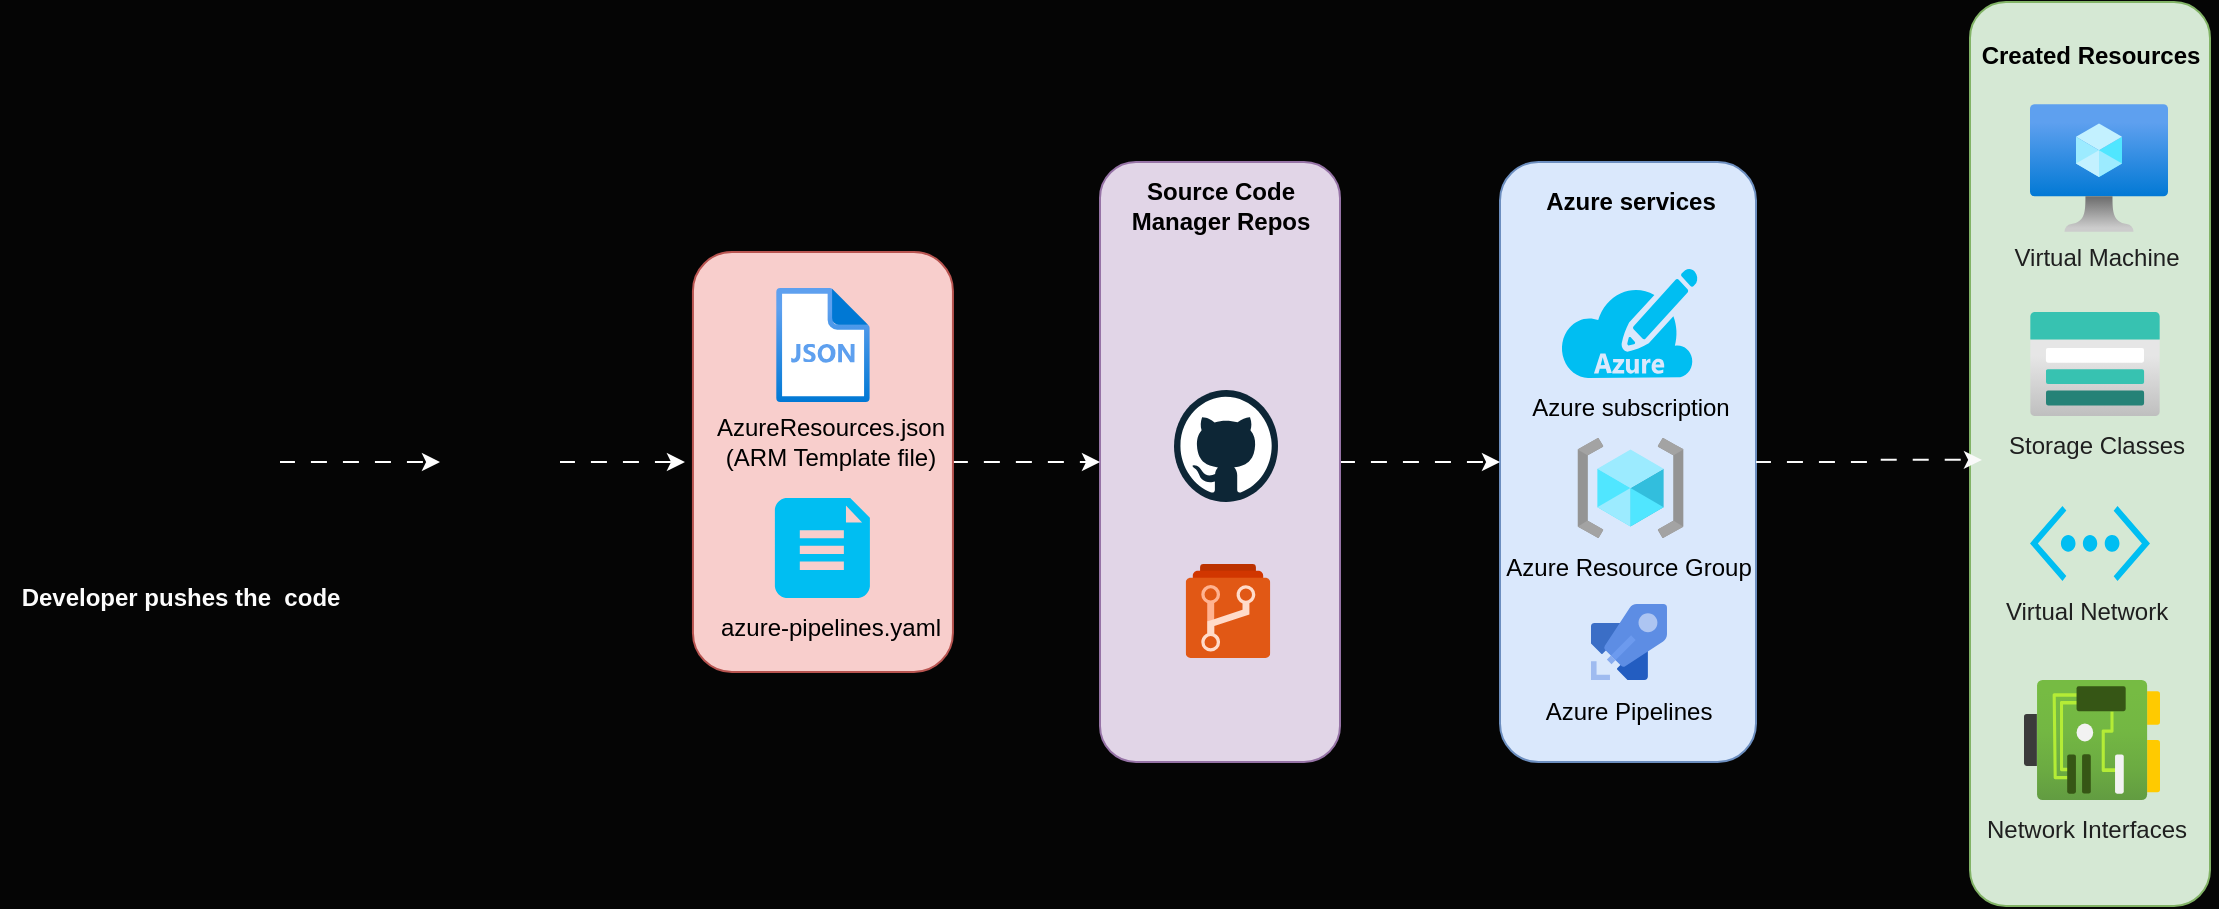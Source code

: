 <mxfile version="23.1.1" type="github">
  <diagram name="Page-1" id="XCVHL-G8W7wccv7-uyr7">
    <mxGraphModel dx="-376" dy="775" grid="0" gridSize="10" guides="1" tooltips="1" connect="1" arrows="1" fold="1" page="0" pageScale="1" pageWidth="827" pageHeight="1169" background="#050505" math="0" shadow="0">
      <root>
        <mxCell id="0" />
        <mxCell id="1" parent="0" />
        <mxCell id="GFyRdRpxhZT3vUQE6HP7-59" value="" style="rounded=1;whiteSpace=wrap;html=1;fillColor=#d5e8d4;strokeColor=#82b366;" vertex="1" parent="1">
          <mxGeometry x="2665" y="130" width="120" height="452" as="geometry" />
        </mxCell>
        <mxCell id="GFyRdRpxhZT3vUQE6HP7-41" value="" style="rounded=1;whiteSpace=wrap;html=1;fillColor=#dae8fc;strokeColor=#6c8ebf;fontStyle=1" vertex="1" parent="1">
          <mxGeometry x="2430" y="210" width="128" height="300" as="geometry" />
        </mxCell>
        <mxCell id="GFyRdRpxhZT3vUQE6HP7-45" style="edgeStyle=orthogonalEdgeStyle;rounded=0;orthogonalLoop=1;jettySize=auto;html=1;entryX=0;entryY=0.5;entryDx=0;entryDy=0;flowAnimation=1;fontStyle=1;strokeColor=#ffffff;" edge="1" parent="1" source="GFyRdRpxhZT3vUQE6HP7-35" target="GFyRdRpxhZT3vUQE6HP7-41">
          <mxGeometry relative="1" as="geometry" />
        </mxCell>
        <mxCell id="GFyRdRpxhZT3vUQE6HP7-35" value="" style="rounded=1;whiteSpace=wrap;html=1;fillColor=#e1d5e7;strokeColor=#9673a6;fontStyle=1" vertex="1" parent="1">
          <mxGeometry x="2230" y="210" width="120" height="300" as="geometry" />
        </mxCell>
        <mxCell id="GFyRdRpxhZT3vUQE6HP7-48" style="edgeStyle=orthogonalEdgeStyle;rounded=0;orthogonalLoop=1;jettySize=auto;html=1;entryX=0;entryY=0.5;entryDx=0;entryDy=0;flowAnimation=1;fontStyle=1;strokeColor=#ffffff;" edge="1" parent="1" source="GFyRdRpxhZT3vUQE6HP7-31" target="GFyRdRpxhZT3vUQE6HP7-35">
          <mxGeometry relative="1" as="geometry" />
        </mxCell>
        <mxCell id="GFyRdRpxhZT3vUQE6HP7-31" value="" style="rounded=1;whiteSpace=wrap;html=1;fillColor=#f8cecc;strokeColor=#b85450;fontStyle=1" vertex="1" parent="1">
          <mxGeometry x="2026.47" y="255" width="130" height="210" as="geometry" />
        </mxCell>
        <mxCell id="GFyRdRpxhZT3vUQE6HP7-51" style="edgeStyle=orthogonalEdgeStyle;rounded=0;orthogonalLoop=1;jettySize=auto;html=1;entryX=0;entryY=0.5;entryDx=0;entryDy=0;flowAnimation=1;fontStyle=1;strokeColor=#ffffff;" edge="1" parent="1" source="GFyRdRpxhZT3vUQE6HP7-1" target="GFyRdRpxhZT3vUQE6HP7-2">
          <mxGeometry relative="1" as="geometry" />
        </mxCell>
        <mxCell id="GFyRdRpxhZT3vUQE6HP7-1" value="" style="html=1;overflow=block;blockSpacing=1;whiteSpace=wrap;shape=image;fontSize=13;spacing=0;strokeColor=none;strokeOpacity=100;strokeWidth=0;image=https://images.lucid.app/images/3d03d57e-a7ad-4c67-85f6-0c1535e80577/content;imageAspect=0;lucidId=JTL_x0qjei~c;fontStyle=1" vertex="1" parent="1">
          <mxGeometry x="1720" y="307" width="100" height="106" as="geometry" />
        </mxCell>
        <mxCell id="GFyRdRpxhZT3vUQE6HP7-2" value="" style="html=1;overflow=block;blockSpacing=1;whiteSpace=wrap;shape=image;fontSize=13;spacing=3.8;strokeColor=none;strokeOpacity=100;strokeWidth=0;image=https://images.lucid.app/images/2f9fc7c5-9d09-4a9f-b7fc-55bde7924078/content;imageAspect=0;lucidId=6TL_OkGlcLhk;fontStyle=1" vertex="1" parent="1">
          <mxGeometry x="1900" y="327.5" width="60" height="65" as="geometry" />
        </mxCell>
        <mxCell id="GFyRdRpxhZT3vUQE6HP7-3" value="" style="dashed=0;outlineConnect=0;html=1;align=center;labelPosition=center;verticalLabelPosition=bottom;verticalAlign=top;shape=mxgraph.weblogos.github;fontStyle=1" vertex="1" parent="1">
          <mxGeometry x="2267" y="324" width="52" height="56" as="geometry" />
        </mxCell>
        <mxCell id="GFyRdRpxhZT3vUQE6HP7-4" value="" style="image;sketch=0;aspect=fixed;html=1;points=[];align=center;fontSize=12;image=img/lib/mscae/Azure_Repos.svg;fontStyle=1" vertex="1" parent="1">
          <mxGeometry x="2272.85" y="411" width="42.3" height="47" as="geometry" />
        </mxCell>
        <mxCell id="GFyRdRpxhZT3vUQE6HP7-6" value="" style="shape=image;html=1;verticalAlign=top;verticalLabelPosition=bottom;labelBackgroundColor=#ffffff;imageAspect=0;aspect=fixed;image=https://cdn1.iconfinder.com/data/icons/ionicons-fill-vol-2/512/logo-gitlab-128.png;fontStyle=1" vertex="1" parent="1">
          <mxGeometry x="2269" y="260" width="50" height="50" as="geometry" />
        </mxCell>
        <mxCell id="GFyRdRpxhZT3vUQE6HP7-7" value="" style="image;sketch=0;aspect=fixed;html=1;points=[];align=center;fontSize=12;image=img/lib/mscae/Azure_Pipelines.svg;fontStyle=1" vertex="1" parent="1">
          <mxGeometry x="2475.49" y="431" width="38" height="38" as="geometry" />
        </mxCell>
        <mxCell id="GFyRdRpxhZT3vUQE6HP7-10" value="" style="verticalLabelPosition=bottom;html=1;verticalAlign=top;align=center;strokeColor=none;fillColor=#00BEF2;shape=mxgraph.azure.azure_subscription;fontStyle=1" vertex="1" parent="1">
          <mxGeometry x="2459.99" y="263" width="69" height="55" as="geometry" />
        </mxCell>
        <mxCell id="GFyRdRpxhZT3vUQE6HP7-11" value="" style="verticalLabelPosition=bottom;html=1;verticalAlign=top;align=center;strokeColor=none;fillColor=#00BEF2;shape=mxgraph.azure.file_2;pointerEvents=1;fontStyle=1" vertex="1" parent="1">
          <mxGeometry x="2067.44" y="378" width="47.5" height="50" as="geometry" />
        </mxCell>
        <mxCell id="GFyRdRpxhZT3vUQE6HP7-13" value="" style="image;aspect=fixed;html=1;points=[];align=center;fontSize=12;image=img/lib/azure2/compute/Virtual_Machine.svg;fontStyle=1" vertex="1" parent="1">
          <mxGeometry x="2695" y="181" width="69" height="64" as="geometry" />
        </mxCell>
        <mxCell id="GFyRdRpxhZT3vUQE6HP7-16" value="" style="image;aspect=fixed;html=1;points=[];align=center;fontSize=12;image=img/lib/azure2/general/Resource_Groups.svg;fontStyle=1" vertex="1" parent="1">
          <mxGeometry x="2468.7" y="348" width="53.13" height="50" as="geometry" />
        </mxCell>
        <mxCell id="GFyRdRpxhZT3vUQE6HP7-17" value="" style="image;aspect=fixed;html=1;points=[];align=center;fontSize=12;image=img/lib/azure2/general/Templates.svg;fontStyle=1" vertex="1" parent="1">
          <mxGeometry x="2068" y="273" width="46.94" height="57" as="geometry" />
        </mxCell>
        <mxCell id="GFyRdRpxhZT3vUQE6HP7-19" value="" style="verticalLabelPosition=bottom;html=1;verticalAlign=top;align=center;strokeColor=none;fillColor=#00BEF2;shape=mxgraph.azure.virtual_network;pointerEvents=1;fontStyle=1" vertex="1" parent="1">
          <mxGeometry x="2695" y="382" width="60" height="37.5" as="geometry" />
        </mxCell>
        <mxCell id="GFyRdRpxhZT3vUQE6HP7-20" value="Virtual Network" style="text;html=1;align=center;verticalAlign=middle;resizable=0;points=[];autosize=1;strokeColor=none;fillColor=none;fontStyle=0;fontColor=#1F1F1F;" vertex="1" parent="1">
          <mxGeometry x="2673.5" y="421.5" width="99" height="26" as="geometry" />
        </mxCell>
        <mxCell id="GFyRdRpxhZT3vUQE6HP7-21" value="" style="image;aspect=fixed;html=1;points=[];align=center;fontSize=12;image=img/lib/azure2/networking/Network_Interfaces.svg;fontStyle=1" vertex="1" parent="1">
          <mxGeometry x="2692" y="469" width="68" height="60" as="geometry" />
        </mxCell>
        <mxCell id="GFyRdRpxhZT3vUQE6HP7-25" value="" style="image;aspect=fixed;html=1;points=[];align=center;fontSize=12;image=img/lib/azure2/storage/Storage_Accounts.svg;fontStyle=1" vertex="1" parent="1">
          <mxGeometry x="2695" y="285" width="65" height="52" as="geometry" />
        </mxCell>
        <mxCell id="GFyRdRpxhZT3vUQE6HP7-26" value="Storage Classes" style="text;html=1;align=center;verticalAlign=middle;resizable=0;points=[];autosize=1;strokeColor=none;fillColor=none;fontStyle=0;fontColor=#1F1F1F;" vertex="1" parent="1">
          <mxGeometry x="2674.5" y="339" width="106" height="26" as="geometry" />
        </mxCell>
        <mxCell id="GFyRdRpxhZT3vUQE6HP7-28" value="Virtual Machine" style="text;html=1;align=center;verticalAlign=middle;resizable=0;points=[];autosize=1;strokeColor=none;fillColor=none;fontStyle=0;fontColor=#1F1F1F;" vertex="1" parent="1">
          <mxGeometry x="2677.5" y="245" width="101" height="26" as="geometry" />
        </mxCell>
        <mxCell id="GFyRdRpxhZT3vUQE6HP7-29" value="Developer pushes the&amp;nbsp; code" style="text;html=1;align=center;verticalAlign=middle;resizable=0;points=[];autosize=1;strokeColor=none;fillColor=none;fontStyle=1;fontColor=#FCFCFC;" vertex="1" parent="1">
          <mxGeometry x="1680" y="413" width="180" height="30" as="geometry" />
        </mxCell>
        <mxCell id="GFyRdRpxhZT3vUQE6HP7-33" value="AzureResources.json&lt;br&gt;(ARM Template file)" style="text;html=1;align=center;verticalAlign=middle;resizable=0;points=[];autosize=1;strokeColor=none;fillColor=none;" vertex="1" parent="1">
          <mxGeometry x="2025" y="330" width="140" height="40" as="geometry" />
        </mxCell>
        <mxCell id="GFyRdRpxhZT3vUQE6HP7-34" value="azure-pipelines.yaml" style="text;html=1;align=center;verticalAlign=middle;resizable=0;points=[];autosize=1;strokeColor=none;fillColor=none;" vertex="1" parent="1">
          <mxGeometry x="2030" y="428" width="130" height="30" as="geometry" />
        </mxCell>
        <mxCell id="GFyRdRpxhZT3vUQE6HP7-36" value="Source Code &lt;br&gt;Manager Repos" style="text;html=1;align=center;verticalAlign=middle;resizable=0;points=[];autosize=1;strokeColor=none;fillColor=none;fontStyle=1" vertex="1" parent="1">
          <mxGeometry x="2235" y="211.5" width="110" height="40" as="geometry" />
        </mxCell>
        <mxCell id="GFyRdRpxhZT3vUQE6HP7-38" value="Azure subscription" style="text;html=1;align=center;verticalAlign=middle;resizable=0;points=[];autosize=1;strokeColor=none;fillColor=none;" vertex="1" parent="1">
          <mxGeometry x="2435.26" y="318" width="120" height="30" as="geometry" />
        </mxCell>
        <mxCell id="GFyRdRpxhZT3vUQE6HP7-39" value="Azure Resource Group" style="text;html=1;align=center;verticalAlign=middle;resizable=0;points=[];autosize=1;strokeColor=none;fillColor=none;" vertex="1" parent="1">
          <mxGeometry x="2419.49" y="398" width="150" height="30" as="geometry" />
        </mxCell>
        <mxCell id="GFyRdRpxhZT3vUQE6HP7-40" value="Azure Pipelines" style="text;html=1;align=center;verticalAlign=middle;resizable=0;points=[];autosize=1;strokeColor=none;fillColor=none;" vertex="1" parent="1">
          <mxGeometry x="2439.49" y="470" width="110" height="30" as="geometry" />
        </mxCell>
        <mxCell id="GFyRdRpxhZT3vUQE6HP7-42" value="&lt;span&gt;Azure services&lt;/span&gt;" style="text;html=1;align=center;verticalAlign=middle;resizable=0;points=[];autosize=1;strokeColor=none;fillColor=none;fontStyle=1" vertex="1" parent="1">
          <mxGeometry x="2440.26" y="215" width="110" height="30" as="geometry" />
        </mxCell>
        <mxCell id="GFyRdRpxhZT3vUQE6HP7-50" style="edgeStyle=orthogonalEdgeStyle;rounded=0;orthogonalLoop=1;jettySize=auto;html=1;entryX=-0.018;entryY=0.75;entryDx=0;entryDy=0;entryPerimeter=0;flowAnimation=1;fontStyle=1;strokeColor=#ffffff;" edge="1" parent="1" source="GFyRdRpxhZT3vUQE6HP7-2" target="GFyRdRpxhZT3vUQE6HP7-33">
          <mxGeometry relative="1" as="geometry" />
        </mxCell>
        <mxCell id="GFyRdRpxhZT3vUQE6HP7-27" value="Network Interfaces" style="text;html=1;align=center;verticalAlign=middle;resizable=0;points=[];autosize=1;strokeColor=none;fillColor=none;fontStyle=0;fontColor=#1F1F1F;" vertex="1" parent="1">
          <mxGeometry x="2663.5" y="531" width="118" height="26" as="geometry" />
        </mxCell>
        <mxCell id="GFyRdRpxhZT3vUQE6HP7-62" style="edgeStyle=orthogonalEdgeStyle;rounded=0;orthogonalLoop=1;jettySize=auto;html=1;entryX=-0.033;entryY=0.767;entryDx=0;entryDy=0;entryPerimeter=0;strokeColor=#FAFAFA;flowAnimation=1;" edge="1" parent="1" source="GFyRdRpxhZT3vUQE6HP7-41" target="GFyRdRpxhZT3vUQE6HP7-26">
          <mxGeometry relative="1" as="geometry" />
        </mxCell>
        <mxCell id="GFyRdRpxhZT3vUQE6HP7-63" value="&lt;b&gt;Created Resources&lt;/b&gt;" style="text;html=1;align=center;verticalAlign=middle;resizable=0;points=[];autosize=1;strokeColor=none;fillColor=none;" vertex="1" parent="1">
          <mxGeometry x="2661.5" y="144" width="127" height="26" as="geometry" />
        </mxCell>
      </root>
    </mxGraphModel>
  </diagram>
</mxfile>
